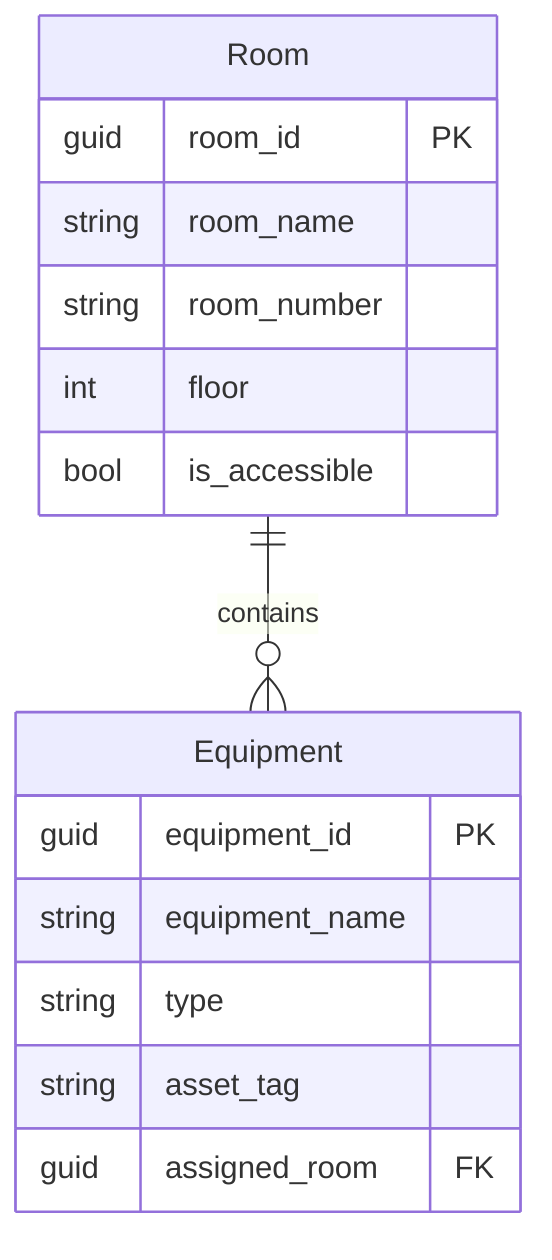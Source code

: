 erDiagram
    Room ||--o{ Equipment : contains
    Room {
        guid room_id PK
        string room_name
        string room_number
        int floor
        bool is_accessible
    }
    Equipment {
        guid equipment_id PK
        string equipment_name
        string type
        string asset_tag
        guid assigned_room FK
    }